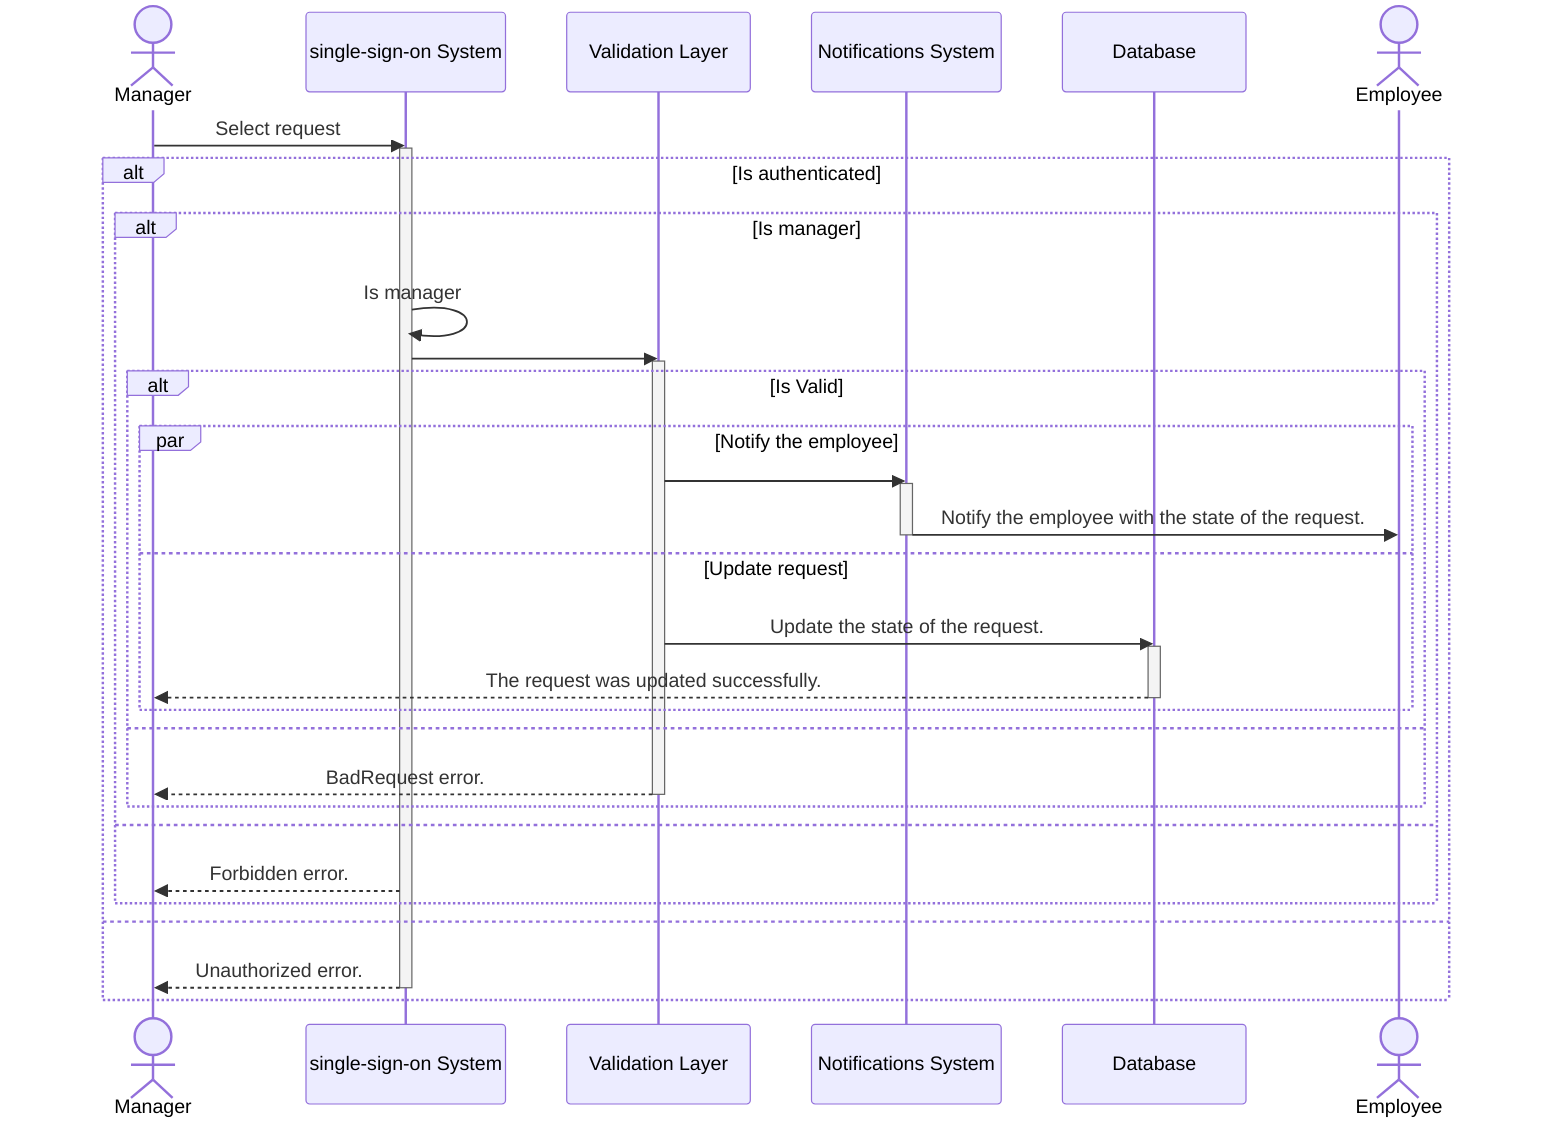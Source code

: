 sequenceDiagram
    actor M as Manager
    participant S as single-sign-on System
    participant V as Validation Layer
    participant N as Notifications System
    participant D as Database
    actor E as Employee

    M->>S: Select request
    activate S
    alt Is authenticated
        alt Is manager
        S->>S: Is manager
                S->>V:  
                activate V
            alt Is Valid
                    par Notify the employee
                        V->>N: 
                        activate N
                        N->>E: Notify the employee with the state of the request.
                        deactivate N
                    and Update request
                        V->>D: Update the state of the request.
                        activate D
                        D-->>M: The request was updated successfully.
                        deactivate D
                    end
            else
                V-->>M: BadRequest error.
                deactivate V
            end
        else 
            S-->>M: Forbidden error.
        end
    else
    S-->>M: Unauthorized error.
    deactivate S
    end